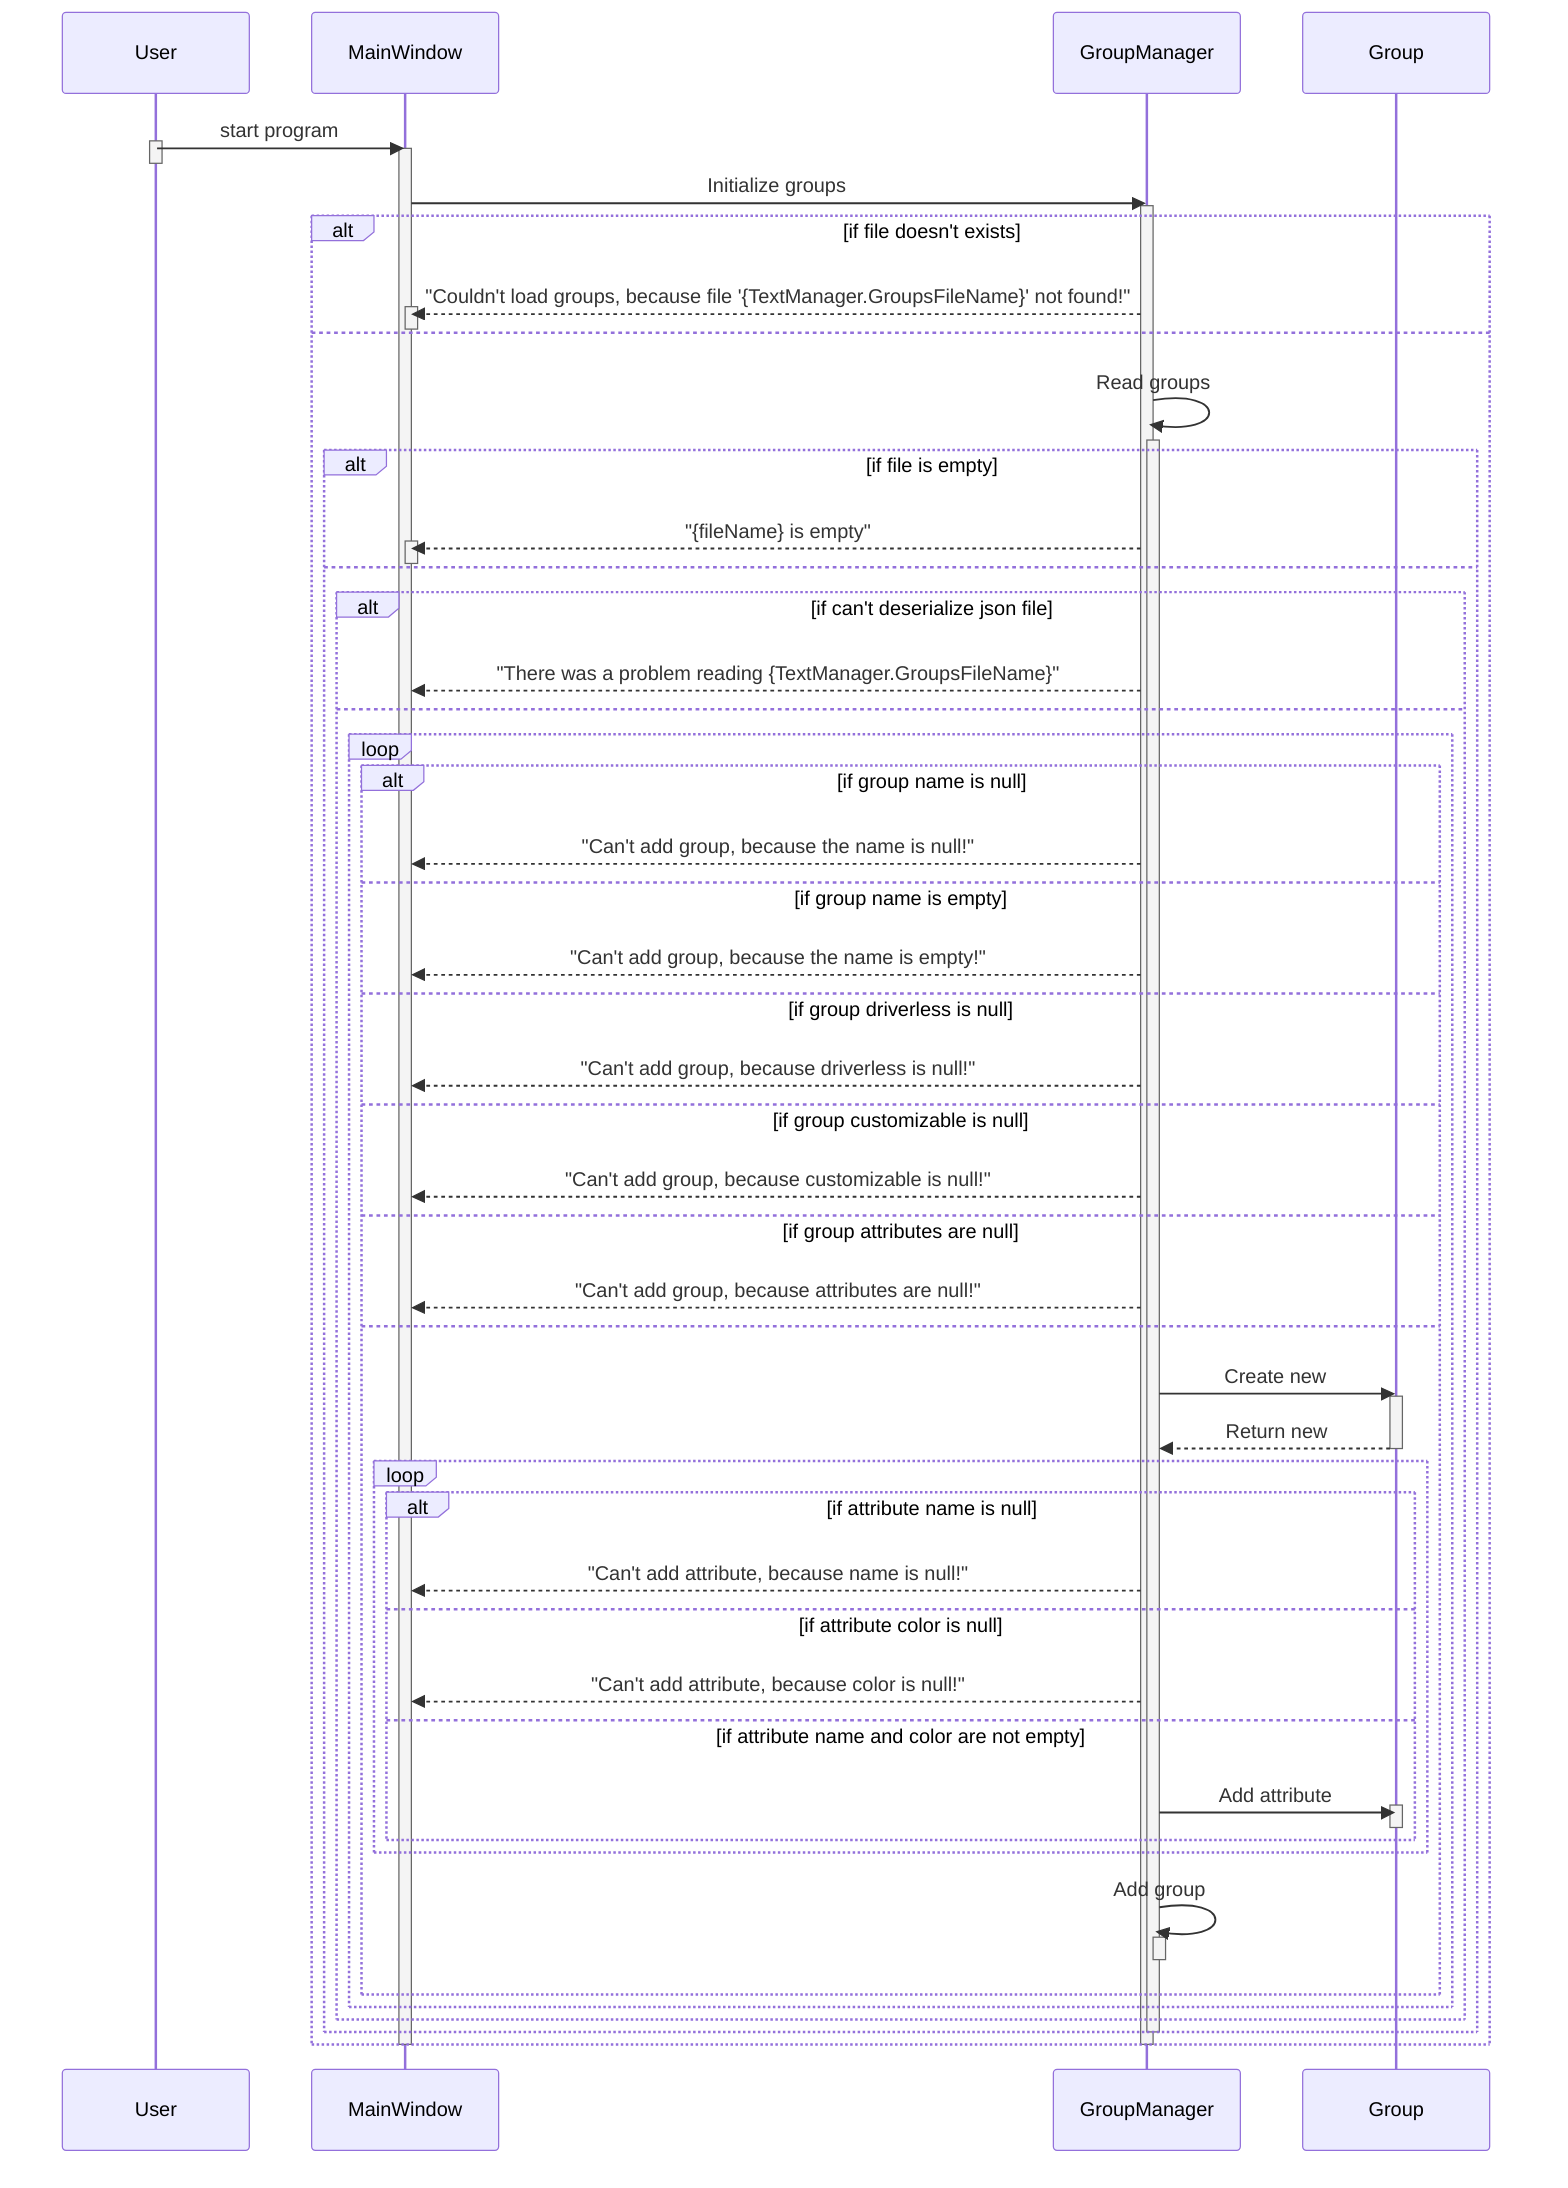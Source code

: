 sequenceDiagram
	participant User
	participant MainWindow
	participant GroupManager
	participant Group

	User->>MainWindow: start program
	activate User
	deactivate User

	%% MainWindow - row 24
	activate MainWindow
	MainWindow ->> GroupManager: Initialize groups
		activate GroupManager
			%% GroupManager - row 26
			alt if file doesn't exists
				%% GroupManager - row 27
				GroupManager -->> MainWindow: "Couldn't load groups, because file '{TextManager.GroupsFileName}' not found!"
				activate MainWindow
				deactivate MainWindow
			else
				%% GroupManager - row 31
				GroupManager->>GroupManager: Read groups
				activate GroupManager
					%% GroupManager - row 40
					alt if file is empty
						GroupManager -->> MainWindow: "{fileName} is empty"
						activate MainWindow
						deactivate MainWindow
					else
						%% GroupManager - row 47		
						alt if can't deserialize json file
							GroupManager -->> MainWindow: "There was a problem reading {TextManager.GroupsFileName}"
						else
							%% GroupManager - row 51
							loop
								%% GroupManager - row 53
								alt if group name is null
									GroupManager -->> MainWindow: "Can't add group, because the name is null!"
								%% GroupManager - row 58
								else if group name is empty
									GroupManager -->> MainWindow: "Can't add group, because the name is empty!"
								%% GroupManager - row 63
								else if group driverless is null
									GroupManager -->> MainWindow: "Can't add group, because driverless is null!"
								%% GroupManager - row 68
								else if group customizable is null
									GroupManager -->> MainWindow: "Can't add group, because customizable is null!"
								%% GroupManager - row 73
								else if group attributes are null
									GroupManager -->> MainWindow: "Can't add group, because attributes are null!"
								else
									%% GroupManager - row 79
									GroupManager ->> Group: Create new
									activate Group
										Group -->> GroupManager: Return new
									deactivate Group

									%% GroupManager - row 85
									loop
										%% GroupManager - row 90
										alt if attribute name is null
											GroupManager -->> MainWindow: "Can't add attribute, because name is null!"
										%% GroupManager - row 95
										else if attribute color is null
											GroupManager -->> MainWindow: "Can't add attribute, because color is null!"
										%% GroupManager - row 103
										else if attribute name and color are not empty
											%% GroupManager - row 106
											GroupManager ->> Group: Add attribute
												activate Group
												deactivate Group
										end
									end
									
									%% GroupManager - row 110
									GroupManager ->> GroupManager: Add group
									activate GroupManager
									deactivate GroupManager
								end
							end
						end
					end

				deactivate GroupManager
			end

		deactivate GroupManager

	deactivate MainWindow